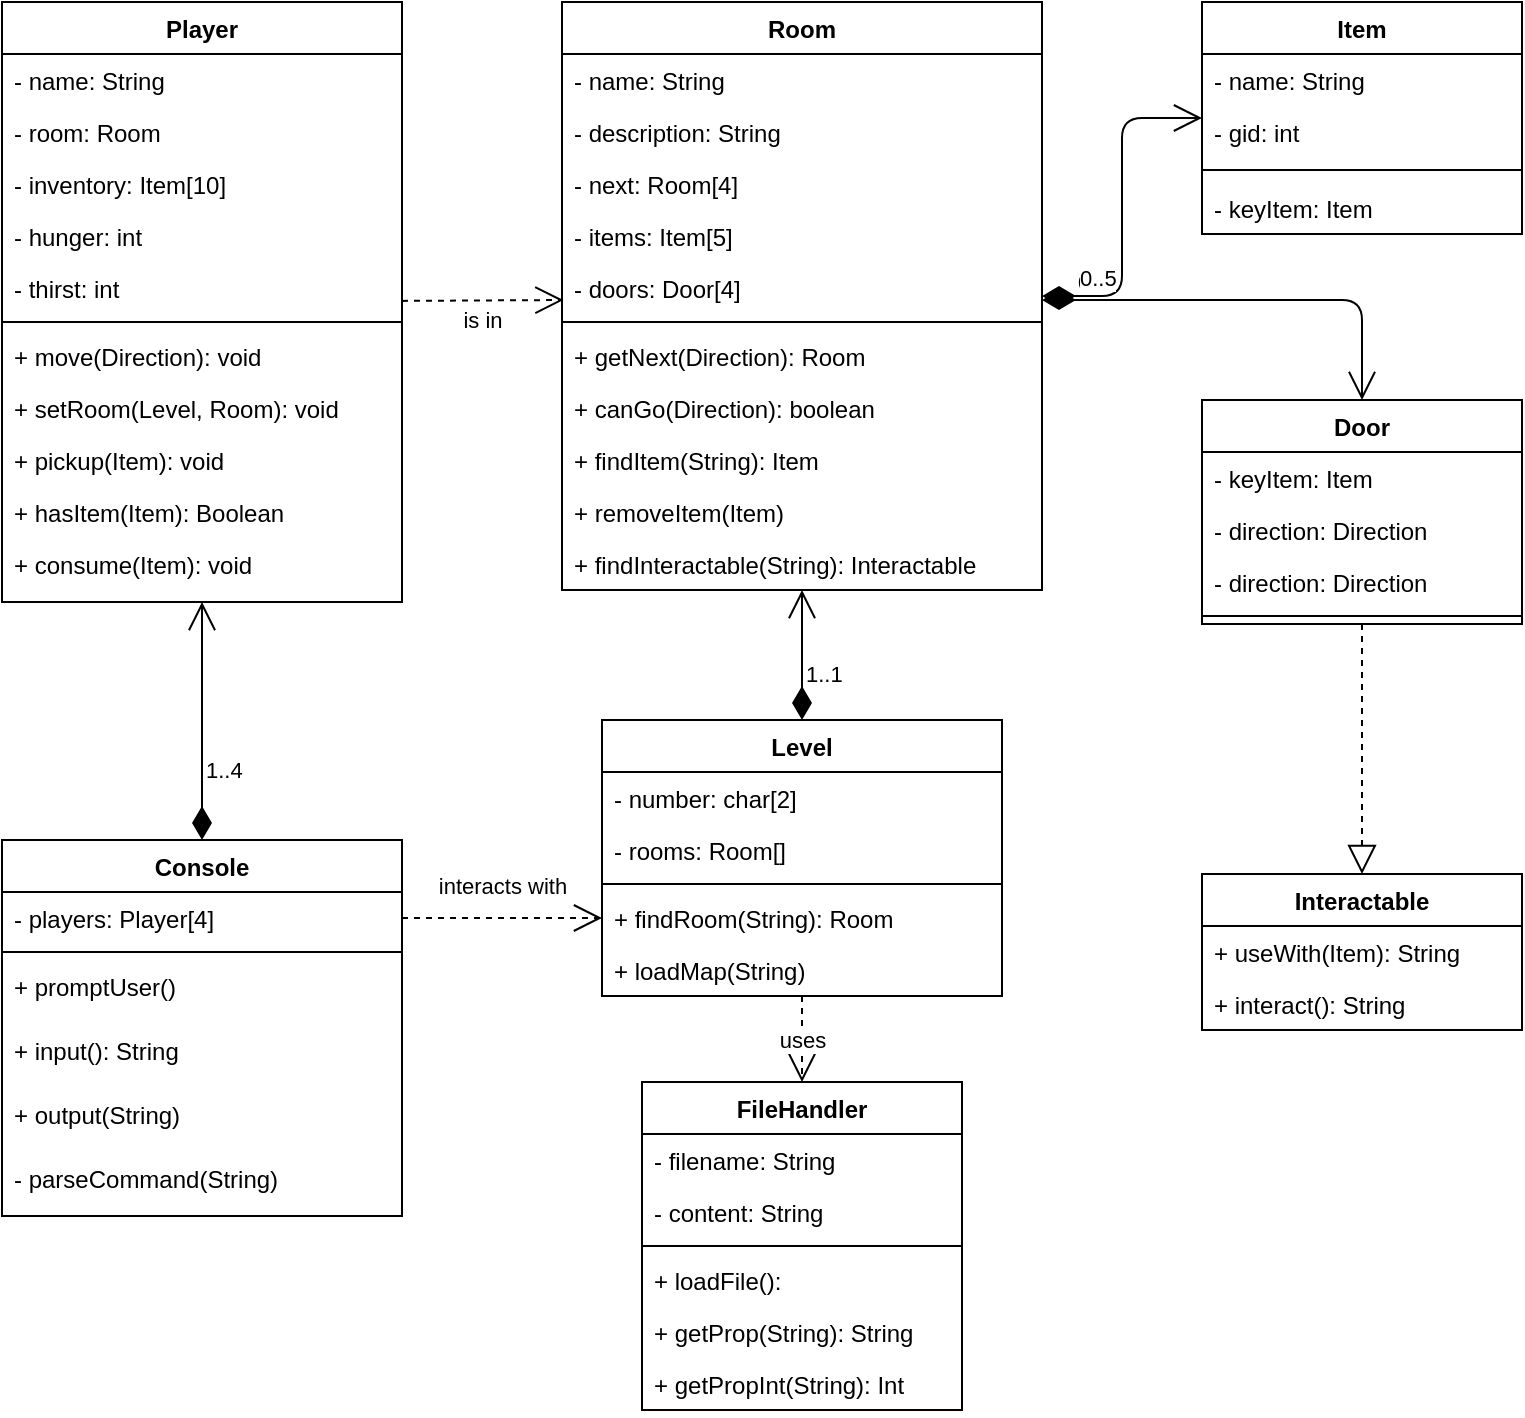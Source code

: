 <mxfile version="12.1.0" type="device" pages="1"><diagram id="YAaurR7xKHOdOapdpePC" name="Page-1"><mxGraphModel dx="2048" dy="1168" grid="1" gridSize="10" guides="1" tooltips="1" connect="1" arrows="1" fold="1" page="1" pageScale="1" pageWidth="850" pageHeight="1100" math="0" shadow="0"><root><mxCell id="0"/><mxCell id="1" parent="0"/><mxCell id="AmmfUw_IbPhRECIVkyWW-1" value="Player" style="swimlane;fontStyle=1;align=center;verticalAlign=top;childLayout=stackLayout;horizontal=1;startSize=26;horizontalStack=0;resizeParent=1;resizeParentMax=0;resizeLast=0;collapsible=1;marginBottom=0;" parent="1" vertex="1"><mxGeometry x="40" y="41" width="200" height="300" as="geometry"/></mxCell><mxCell id="AmmfUw_IbPhRECIVkyWW-2" value="- name: String" style="text;strokeColor=none;fillColor=none;align=left;verticalAlign=top;spacingLeft=4;spacingRight=4;overflow=hidden;rotatable=0;points=[[0,0.5],[1,0.5]];portConstraint=eastwest;" parent="AmmfUw_IbPhRECIVkyWW-1" vertex="1"><mxGeometry y="26" width="200" height="26" as="geometry"/></mxCell><mxCell id="AmmfUw_IbPhRECIVkyWW-5" value="- room: Room" style="text;strokeColor=none;fillColor=none;align=left;verticalAlign=top;spacingLeft=4;spacingRight=4;overflow=hidden;rotatable=0;points=[[0,0.5],[1,0.5]];portConstraint=eastwest;" parent="AmmfUw_IbPhRECIVkyWW-1" vertex="1"><mxGeometry y="52" width="200" height="26" as="geometry"/></mxCell><mxCell id="AmmfUw_IbPhRECIVkyWW-6" value="- inventory: Item[10]" style="text;strokeColor=none;fillColor=none;align=left;verticalAlign=top;spacingLeft=4;spacingRight=4;overflow=hidden;rotatable=0;points=[[0,0.5],[1,0.5]];portConstraint=eastwest;" parent="AmmfUw_IbPhRECIVkyWW-1" vertex="1"><mxGeometry y="78" width="200" height="26" as="geometry"/></mxCell><mxCell id="AmmfUw_IbPhRECIVkyWW-7" value="- hunger: int" style="text;strokeColor=none;fillColor=none;align=left;verticalAlign=top;spacingLeft=4;spacingRight=4;overflow=hidden;rotatable=0;points=[[0,0.5],[1,0.5]];portConstraint=eastwest;" parent="AmmfUw_IbPhRECIVkyWW-1" vertex="1"><mxGeometry y="104" width="200" height="26" as="geometry"/></mxCell><mxCell id="AmmfUw_IbPhRECIVkyWW-8" value="- thirst: int" style="text;strokeColor=none;fillColor=none;align=left;verticalAlign=top;spacingLeft=4;spacingRight=4;overflow=hidden;rotatable=0;points=[[0,0.5],[1,0.5]];portConstraint=eastwest;" parent="AmmfUw_IbPhRECIVkyWW-1" vertex="1"><mxGeometry y="130" width="200" height="26" as="geometry"/></mxCell><mxCell id="AmmfUw_IbPhRECIVkyWW-3" value="" style="line;strokeWidth=1;fillColor=none;align=left;verticalAlign=middle;spacingTop=-1;spacingLeft=3;spacingRight=3;rotatable=0;labelPosition=right;points=[];portConstraint=eastwest;" parent="AmmfUw_IbPhRECIVkyWW-1" vertex="1"><mxGeometry y="156" width="200" height="8" as="geometry"/></mxCell><mxCell id="AmmfUw_IbPhRECIVkyWW-4" value="+ move(Direction): void" style="text;strokeColor=none;fillColor=none;align=left;verticalAlign=top;spacingLeft=4;spacingRight=4;overflow=hidden;rotatable=0;points=[[0,0.5],[1,0.5]];portConstraint=eastwest;" parent="AmmfUw_IbPhRECIVkyWW-1" vertex="1"><mxGeometry y="164" width="200" height="26" as="geometry"/></mxCell><mxCell id="AmmfUw_IbPhRECIVkyWW-29" value="+ setRoom(Level, Room): void" style="text;strokeColor=none;fillColor=none;align=left;verticalAlign=top;spacingLeft=4;spacingRight=4;overflow=hidden;rotatable=0;points=[[0,0.5],[1,0.5]];portConstraint=eastwest;" parent="AmmfUw_IbPhRECIVkyWW-1" vertex="1"><mxGeometry y="190" width="200" height="26" as="geometry"/></mxCell><mxCell id="AmmfUw_IbPhRECIVkyWW-11" value="+ pickup(Item): void" style="text;strokeColor=none;fillColor=none;align=left;verticalAlign=top;spacingLeft=4;spacingRight=4;overflow=hidden;rotatable=0;points=[[0,0.5],[1,0.5]];portConstraint=eastwest;" parent="AmmfUw_IbPhRECIVkyWW-1" vertex="1"><mxGeometry y="216" width="200" height="26" as="geometry"/></mxCell><mxCell id="AmmfUw_IbPhRECIVkyWW-12" value="+ hasItem(Item): Boolean" style="text;strokeColor=none;fillColor=none;align=left;verticalAlign=top;spacingLeft=4;spacingRight=4;overflow=hidden;rotatable=0;points=[[0,0.5],[1,0.5]];portConstraint=eastwest;" parent="AmmfUw_IbPhRECIVkyWW-1" vertex="1"><mxGeometry y="242" width="200" height="26" as="geometry"/></mxCell><mxCell id="AmmfUw_IbPhRECIVkyWW-13" value="+ consume(Item): void" style="text;strokeColor=none;fillColor=none;align=left;verticalAlign=top;spacingLeft=4;spacingRight=4;overflow=hidden;rotatable=0;points=[[0,0.5],[1,0.5]];portConstraint=eastwest;" parent="AmmfUw_IbPhRECIVkyWW-1" vertex="1"><mxGeometry y="268" width="200" height="32" as="geometry"/></mxCell><mxCell id="AmmfUw_IbPhRECIVkyWW-14" value="Room" style="swimlane;fontStyle=1;align=center;verticalAlign=top;childLayout=stackLayout;horizontal=1;startSize=26;horizontalStack=0;resizeParent=1;resizeParentMax=0;resizeLast=0;collapsible=1;marginBottom=0;" parent="1" vertex="1"><mxGeometry x="320" y="41" width="240" height="294" as="geometry"/></mxCell><mxCell id="AmmfUw_IbPhRECIVkyWW-15" value="- name: String" style="text;strokeColor=none;fillColor=none;align=left;verticalAlign=top;spacingLeft=4;spacingRight=4;overflow=hidden;rotatable=0;points=[[0,0.5],[1,0.5]];portConstraint=eastwest;" parent="AmmfUw_IbPhRECIVkyWW-14" vertex="1"><mxGeometry y="26" width="240" height="26" as="geometry"/></mxCell><mxCell id="AmmfUw_IbPhRECIVkyWW-18" value="- description: String" style="text;strokeColor=none;fillColor=none;align=left;verticalAlign=top;spacingLeft=4;spacingRight=4;overflow=hidden;rotatable=0;points=[[0,0.5],[1,0.5]];portConstraint=eastwest;" parent="AmmfUw_IbPhRECIVkyWW-14" vertex="1"><mxGeometry y="52" width="240" height="26" as="geometry"/></mxCell><mxCell id="AmmfUw_IbPhRECIVkyWW-19" value="- next: Room[4]" style="text;strokeColor=none;fillColor=none;align=left;verticalAlign=top;spacingLeft=4;spacingRight=4;overflow=hidden;rotatable=0;points=[[0,0.5],[1,0.5]];portConstraint=eastwest;" parent="AmmfUw_IbPhRECIVkyWW-14" vertex="1"><mxGeometry y="78" width="240" height="26" as="geometry"/></mxCell><mxCell id="AmmfUw_IbPhRECIVkyWW-32" value="- items: Item[5]" style="text;strokeColor=none;fillColor=none;align=left;verticalAlign=top;spacingLeft=4;spacingRight=4;overflow=hidden;rotatable=0;points=[[0,0.5],[1,0.5]];portConstraint=eastwest;" parent="AmmfUw_IbPhRECIVkyWW-14" vertex="1"><mxGeometry y="104" width="240" height="26" as="geometry"/></mxCell><mxCell id="AmmfUw_IbPhRECIVkyWW-52" value="- doors: Door[4]" style="text;strokeColor=none;fillColor=none;align=left;verticalAlign=top;spacingLeft=4;spacingRight=4;overflow=hidden;rotatable=0;points=[[0,0.5],[1,0.5]];portConstraint=eastwest;" parent="AmmfUw_IbPhRECIVkyWW-14" vertex="1"><mxGeometry y="130" width="240" height="26" as="geometry"/></mxCell><mxCell id="AmmfUw_IbPhRECIVkyWW-16" value="" style="line;strokeWidth=1;fillColor=none;align=left;verticalAlign=middle;spacingTop=-1;spacingLeft=3;spacingRight=3;rotatable=0;labelPosition=right;points=[];portConstraint=eastwest;" parent="AmmfUw_IbPhRECIVkyWW-14" vertex="1"><mxGeometry y="156" width="240" height="8" as="geometry"/></mxCell><mxCell id="AmmfUw_IbPhRECIVkyWW-17" value="+ getNext(Direction): Room" style="text;strokeColor=none;fillColor=none;align=left;verticalAlign=top;spacingLeft=4;spacingRight=4;overflow=hidden;rotatable=0;points=[[0,0.5],[1,0.5]];portConstraint=eastwest;" parent="AmmfUw_IbPhRECIVkyWW-14" vertex="1"><mxGeometry y="164" width="240" height="26" as="geometry"/></mxCell><mxCell id="AmmfUw_IbPhRECIVkyWW-56" value="+ canGo(Direction): boolean" style="text;strokeColor=none;fillColor=none;align=left;verticalAlign=top;spacingLeft=4;spacingRight=4;overflow=hidden;rotatable=0;points=[[0,0.5],[1,0.5]];portConstraint=eastwest;" parent="AmmfUw_IbPhRECIVkyWW-14" vertex="1"><mxGeometry y="190" width="240" height="26" as="geometry"/></mxCell><mxCell id="AmmfUw_IbPhRECIVkyWW-33" value="+ findItem(String): Item" style="text;strokeColor=none;fillColor=none;align=left;verticalAlign=top;spacingLeft=4;spacingRight=4;overflow=hidden;rotatable=0;points=[[0,0.5],[1,0.5]];portConstraint=eastwest;" parent="AmmfUw_IbPhRECIVkyWW-14" vertex="1"><mxGeometry y="216" width="240" height="26" as="geometry"/></mxCell><mxCell id="O9DtPP64qg4r-PhLzrBx-2" value="+ removeItem(Item)" style="text;strokeColor=none;fillColor=none;align=left;verticalAlign=top;spacingLeft=4;spacingRight=4;overflow=hidden;rotatable=0;points=[[0,0.5],[1,0.5]];portConstraint=eastwest;" vertex="1" parent="AmmfUw_IbPhRECIVkyWW-14"><mxGeometry y="242" width="240" height="26" as="geometry"/></mxCell><mxCell id="O9DtPP64qg4r-PhLzrBx-3" value="+ findInteractable(String): Interactable" style="text;strokeColor=none;fillColor=none;align=left;verticalAlign=top;spacingLeft=4;spacingRight=4;overflow=hidden;rotatable=0;points=[[0,0.5],[1,0.5]];portConstraint=eastwest;" vertex="1" parent="AmmfUw_IbPhRECIVkyWW-14"><mxGeometry y="268" width="240" height="26" as="geometry"/></mxCell><mxCell id="AmmfUw_IbPhRECIVkyWW-25" value="Item" style="swimlane;fontStyle=1;align=center;verticalAlign=top;childLayout=stackLayout;horizontal=1;startSize=26;horizontalStack=0;resizeParent=1;resizeParentMax=0;resizeLast=0;collapsible=1;marginBottom=0;" parent="1" vertex="1"><mxGeometry x="640" y="41" width="160" height="116" as="geometry"/></mxCell><mxCell id="AmmfUw_IbPhRECIVkyWW-26" value="- name: String" style="text;strokeColor=none;fillColor=none;align=left;verticalAlign=top;spacingLeft=4;spacingRight=4;overflow=hidden;rotatable=0;points=[[0,0.5],[1,0.5]];portConstraint=eastwest;" parent="AmmfUw_IbPhRECIVkyWW-25" vertex="1"><mxGeometry y="26" width="160" height="26" as="geometry"/></mxCell><mxCell id="AmmfUw_IbPhRECIVkyWW-34" value="- gid: int" style="text;strokeColor=none;fillColor=none;align=left;verticalAlign=top;spacingLeft=4;spacingRight=4;overflow=hidden;rotatable=0;points=[[0,0.5],[1,0.5]];portConstraint=eastwest;" parent="AmmfUw_IbPhRECIVkyWW-25" vertex="1"><mxGeometry y="52" width="160" height="26" as="geometry"/></mxCell><mxCell id="AmmfUw_IbPhRECIVkyWW-27" value="" style="line;strokeWidth=1;fillColor=none;align=left;verticalAlign=middle;spacingTop=-1;spacingLeft=3;spacingRight=3;rotatable=0;labelPosition=right;points=[];portConstraint=eastwest;" parent="AmmfUw_IbPhRECIVkyWW-25" vertex="1"><mxGeometry y="78" width="160" height="12" as="geometry"/></mxCell><mxCell id="mF2hvzU9NAvndG2vi0qa-1" value="- keyItem: Item" style="text;strokeColor=none;fillColor=none;align=left;verticalAlign=top;spacingLeft=4;spacingRight=4;overflow=hidden;rotatable=0;points=[[0,0.5],[1,0.5]];portConstraint=eastwest;" parent="AmmfUw_IbPhRECIVkyWW-25" vertex="1"><mxGeometry y="90" width="160" height="26" as="geometry"/></mxCell><mxCell id="AmmfUw_IbPhRECIVkyWW-35" value="Door" style="swimlane;fontStyle=1;align=center;verticalAlign=top;childLayout=stackLayout;horizontal=1;startSize=26;horizontalStack=0;resizeParent=1;resizeParentMax=0;resizeLast=0;collapsible=1;marginBottom=0;" parent="1" vertex="1"><mxGeometry x="640" y="240" width="160" height="112" as="geometry"/></mxCell><mxCell id="AmmfUw_IbPhRECIVkyWW-36" value="- keyItem: Item" style="text;strokeColor=none;fillColor=none;align=left;verticalAlign=top;spacingLeft=4;spacingRight=4;overflow=hidden;rotatable=0;points=[[0,0.5],[1,0.5]];portConstraint=eastwest;" parent="AmmfUw_IbPhRECIVkyWW-35" vertex="1"><mxGeometry y="26" width="160" height="26" as="geometry"/></mxCell><mxCell id="AmmfUw_IbPhRECIVkyWW-50" value="- direction: Direction" style="text;strokeColor=none;fillColor=none;align=left;verticalAlign=top;spacingLeft=4;spacingRight=4;overflow=hidden;rotatable=0;points=[[0,0.5],[1,0.5]];portConstraint=eastwest;" parent="AmmfUw_IbPhRECIVkyWW-35" vertex="1"><mxGeometry y="52" width="160" height="26" as="geometry"/></mxCell><mxCell id="AmmfUw_IbPhRECIVkyWW-51" value="- direction: Direction" style="text;strokeColor=none;fillColor=none;align=left;verticalAlign=top;spacingLeft=4;spacingRight=4;overflow=hidden;rotatable=0;points=[[0,0.5],[1,0.5]];portConstraint=eastwest;" parent="AmmfUw_IbPhRECIVkyWW-35" vertex="1"><mxGeometry y="78" width="160" height="26" as="geometry"/></mxCell><mxCell id="AmmfUw_IbPhRECIVkyWW-37" value="" style="line;strokeWidth=1;fillColor=none;align=left;verticalAlign=middle;spacingTop=-1;spacingLeft=3;spacingRight=3;rotatable=0;labelPosition=right;points=[];portConstraint=eastwest;" parent="AmmfUw_IbPhRECIVkyWW-35" vertex="1"><mxGeometry y="104" width="160" height="8" as="geometry"/></mxCell><mxCell id="AmmfUw_IbPhRECIVkyWW-39" value="Interactable" style="swimlane;fontStyle=1;childLayout=stackLayout;horizontal=1;startSize=26;fillColor=none;horizontalStack=0;resizeParent=1;resizeParentMax=0;resizeLast=0;collapsible=1;marginBottom=0;" parent="1" vertex="1"><mxGeometry x="640" y="477" width="160" height="78" as="geometry"/></mxCell><mxCell id="AmmfUw_IbPhRECIVkyWW-41" value="+ useWith(Item): String" style="text;strokeColor=none;fillColor=none;align=left;verticalAlign=top;spacingLeft=4;spacingRight=4;overflow=hidden;rotatable=0;points=[[0,0.5],[1,0.5]];portConstraint=eastwest;" parent="AmmfUw_IbPhRECIVkyWW-39" vertex="1"><mxGeometry y="26" width="160" height="26" as="geometry"/></mxCell><mxCell id="AmmfUw_IbPhRECIVkyWW-42" value="+ interact(): String" style="text;strokeColor=none;fillColor=none;align=left;verticalAlign=top;spacingLeft=4;spacingRight=4;overflow=hidden;rotatable=0;points=[[0,0.5],[1,0.5]];portConstraint=eastwest;" parent="AmmfUw_IbPhRECIVkyWW-39" vertex="1"><mxGeometry y="52" width="160" height="26" as="geometry"/></mxCell><mxCell id="q5WU-cebznkv5lJQIrtP-3" value="" style="endArrow=block;dashed=1;endFill=0;endSize=12;html=1;" parent="1" source="AmmfUw_IbPhRECIVkyWW-35" target="AmmfUw_IbPhRECIVkyWW-39" edge="1"><mxGeometry width="160" relative="1" as="geometry"><mxPoint x="40" y="580" as="sourcePoint"/><mxPoint x="200" y="580" as="targetPoint"/></mxGeometry></mxCell><mxCell id="q5WU-cebznkv5lJQIrtP-5" value="1..1" style="endArrow=open;html=1;endSize=12;startArrow=diamondThin;startSize=14;startFill=1;edgeStyle=orthogonalEdgeStyle;align=left;verticalAlign=bottom;" parent="1" source="AmmfUw_IbPhRECIVkyWW-21" target="AmmfUw_IbPhRECIVkyWW-14" edge="1"><mxGeometry x="-0.567" relative="1" as="geometry"><mxPoint x="40" y="580" as="sourcePoint"/><mxPoint x="200" y="580" as="targetPoint"/><mxPoint as="offset"/></mxGeometry></mxCell><mxCell id="q5WU-cebznkv5lJQIrtP-7" value="0..4" style="endArrow=open;html=1;endSize=12;startArrow=diamondThin;startSize=14;startFill=1;edgeStyle=orthogonalEdgeStyle;align=left;verticalAlign=bottom;exitX=1;exitY=0.731;exitDx=0;exitDy=0;exitPerimeter=0;" parent="1" source="AmmfUw_IbPhRECIVkyWW-52" target="AmmfUw_IbPhRECIVkyWW-35" edge="1"><mxGeometry x="-0.841" relative="1" as="geometry"><mxPoint x="330" y="580" as="sourcePoint"/><mxPoint x="490" y="580" as="targetPoint"/><mxPoint as="offset"/></mxGeometry></mxCell><mxCell id="q5WU-cebznkv5lJQIrtP-9" value="0..5" style="endArrow=open;html=1;endSize=12;startArrow=diamondThin;startSize=14;startFill=1;edgeStyle=orthogonalEdgeStyle;align=left;verticalAlign=bottom;" parent="1" source="AmmfUw_IbPhRECIVkyWW-14" target="AmmfUw_IbPhRECIVkyWW-25" edge="1"><mxGeometry x="-0.798" relative="1" as="geometry"><mxPoint x="240" y="580" as="sourcePoint"/><mxPoint x="490" y="320" as="targetPoint"/><mxPoint as="offset"/></mxGeometry></mxCell><mxCell id="q5WU-cebznkv5lJQIrtP-10" value="is in" style="endArrow=open;endSize=12;dashed=1;html=1;entryX=0.003;entryY=0.731;entryDx=0;entryDy=0;entryPerimeter=0;" parent="1" source="AmmfUw_IbPhRECIVkyWW-1" target="AmmfUw_IbPhRECIVkyWW-52" edge="1"><mxGeometry x="-0.005" y="-10" width="160" relative="1" as="geometry"><mxPoint x="40" y="580" as="sourcePoint"/><mxPoint x="200" y="580" as="targetPoint"/><mxPoint as="offset"/></mxGeometry></mxCell><mxCell id="q5WU-cebznkv5lJQIrtP-11" value="Console" style="swimlane;fontStyle=1;align=center;verticalAlign=top;childLayout=stackLayout;horizontal=1;startSize=26;horizontalStack=0;resizeParent=1;resizeParentMax=0;resizeLast=0;collapsible=1;marginBottom=0;" parent="1" vertex="1"><mxGeometry x="40" y="460" width="200" height="188" as="geometry"/></mxCell><mxCell id="q5WU-cebznkv5lJQIrtP-16" value="- players: Player[4]" style="text;strokeColor=none;fillColor=none;align=left;verticalAlign=top;spacingLeft=4;spacingRight=4;overflow=hidden;rotatable=0;points=[[0,0.5],[1,0.5]];portConstraint=eastwest;" parent="q5WU-cebznkv5lJQIrtP-11" vertex="1"><mxGeometry y="26" width="200" height="26" as="geometry"/></mxCell><mxCell id="q5WU-cebznkv5lJQIrtP-17" value="" style="line;strokeWidth=1;fillColor=none;align=left;verticalAlign=middle;spacingTop=-1;spacingLeft=3;spacingRight=3;rotatable=0;labelPosition=right;points=[];portConstraint=eastwest;" parent="q5WU-cebznkv5lJQIrtP-11" vertex="1"><mxGeometry y="52" width="200" height="8" as="geometry"/></mxCell><mxCell id="q5WU-cebznkv5lJQIrtP-22" value="+ promptUser()" style="text;strokeColor=none;fillColor=none;align=left;verticalAlign=top;spacingLeft=4;spacingRight=4;overflow=hidden;rotatable=0;points=[[0,0.5],[1,0.5]];portConstraint=eastwest;" parent="q5WU-cebznkv5lJQIrtP-11" vertex="1"><mxGeometry y="60" width="200" height="32" as="geometry"/></mxCell><mxCell id="O9DtPP64qg4r-PhLzrBx-1" value="+ input(): String" style="text;strokeColor=none;fillColor=none;align=left;verticalAlign=top;spacingLeft=4;spacingRight=4;overflow=hidden;rotatable=0;points=[[0,0.5],[1,0.5]];portConstraint=eastwest;" vertex="1" parent="q5WU-cebznkv5lJQIrtP-11"><mxGeometry y="92" width="200" height="32" as="geometry"/></mxCell><mxCell id="q5WU-cebznkv5lJQIrtP-42" value="+ output(String)" style="text;strokeColor=none;fillColor=none;align=left;verticalAlign=top;spacingLeft=4;spacingRight=4;overflow=hidden;rotatable=0;points=[[0,0.5],[1,0.5]];portConstraint=eastwest;" parent="q5WU-cebznkv5lJQIrtP-11" vertex="1"><mxGeometry y="124" width="200" height="32" as="geometry"/></mxCell><mxCell id="q5WU-cebznkv5lJQIrtP-41" value="- parseCommand(String)" style="text;strokeColor=none;fillColor=none;align=left;verticalAlign=top;spacingLeft=4;spacingRight=4;overflow=hidden;rotatable=0;points=[[0,0.5],[1,0.5]];portConstraint=eastwest;" parent="q5WU-cebznkv5lJQIrtP-11" vertex="1"><mxGeometry y="156" width="200" height="32" as="geometry"/></mxCell><mxCell id="q5WU-cebznkv5lJQIrtP-29" value="FileHandler" style="swimlane;fontStyle=1;align=center;verticalAlign=top;childLayout=stackLayout;horizontal=1;startSize=26;horizontalStack=0;resizeParent=1;resizeParentMax=0;resizeLast=0;collapsible=1;marginBottom=0;" parent="1" vertex="1"><mxGeometry x="360" y="581" width="160" height="164" as="geometry"/></mxCell><mxCell id="q5WU-cebznkv5lJQIrtP-30" value="- filename: String" style="text;strokeColor=none;fillColor=none;align=left;verticalAlign=top;spacingLeft=4;spacingRight=4;overflow=hidden;rotatable=0;points=[[0,0.5],[1,0.5]];portConstraint=eastwest;" parent="q5WU-cebznkv5lJQIrtP-29" vertex="1"><mxGeometry y="26" width="160" height="26" as="geometry"/></mxCell><mxCell id="q5WU-cebznkv5lJQIrtP-31" value="- content: String" style="text;strokeColor=none;fillColor=none;align=left;verticalAlign=top;spacingLeft=4;spacingRight=4;overflow=hidden;rotatable=0;points=[[0,0.5],[1,0.5]];portConstraint=eastwest;" parent="q5WU-cebznkv5lJQIrtP-29" vertex="1"><mxGeometry y="52" width="160" height="26" as="geometry"/></mxCell><mxCell id="q5WU-cebznkv5lJQIrtP-32" value="" style="line;strokeWidth=1;fillColor=none;align=left;verticalAlign=middle;spacingTop=-1;spacingLeft=3;spacingRight=3;rotatable=0;labelPosition=right;points=[];portConstraint=eastwest;" parent="q5WU-cebznkv5lJQIrtP-29" vertex="1"><mxGeometry y="78" width="160" height="8" as="geometry"/></mxCell><mxCell id="q5WU-cebznkv5lJQIrtP-33" value="+ loadFile():" style="text;strokeColor=none;fillColor=none;align=left;verticalAlign=top;spacingLeft=4;spacingRight=4;overflow=hidden;rotatable=0;points=[[0,0.5],[1,0.5]];portConstraint=eastwest;" parent="q5WU-cebznkv5lJQIrtP-29" vertex="1"><mxGeometry y="86" width="160" height="26" as="geometry"/></mxCell><mxCell id="q5WU-cebznkv5lJQIrtP-34" value="+ getProp(String): String" style="text;strokeColor=none;fillColor=none;align=left;verticalAlign=top;spacingLeft=4;spacingRight=4;overflow=hidden;rotatable=0;points=[[0,0.5],[1,0.5]];portConstraint=eastwest;" parent="q5WU-cebznkv5lJQIrtP-29" vertex="1"><mxGeometry y="112" width="160" height="26" as="geometry"/></mxCell><mxCell id="q5WU-cebznkv5lJQIrtP-35" value="+ getPropInt(String): Int" style="text;strokeColor=none;fillColor=none;align=left;verticalAlign=top;spacingLeft=4;spacingRight=4;overflow=hidden;rotatable=0;points=[[0,0.5],[1,0.5]];portConstraint=eastwest;" parent="q5WU-cebznkv5lJQIrtP-29" vertex="1"><mxGeometry y="138" width="160" height="26" as="geometry"/></mxCell><mxCell id="AmmfUw_IbPhRECIVkyWW-21" value="Level" style="swimlane;fontStyle=1;align=center;verticalAlign=top;childLayout=stackLayout;horizontal=1;startSize=26;horizontalStack=0;resizeParent=1;resizeParentMax=0;resizeLast=0;collapsible=1;marginBottom=0;" parent="1" vertex="1"><mxGeometry x="340" y="400" width="200" height="138" as="geometry"/></mxCell><mxCell id="AmmfUw_IbPhRECIVkyWW-22" value="- number: char[2]" style="text;strokeColor=none;fillColor=none;align=left;verticalAlign=top;spacingLeft=4;spacingRight=4;overflow=hidden;rotatable=0;points=[[0,0.5],[1,0.5]];portConstraint=eastwest;" parent="AmmfUw_IbPhRECIVkyWW-21" vertex="1"><mxGeometry y="26" width="200" height="26" as="geometry"/></mxCell><mxCell id="AmmfUw_IbPhRECIVkyWW-30" value="- rooms: Room[]" style="text;strokeColor=none;fillColor=none;align=left;verticalAlign=top;spacingLeft=4;spacingRight=4;overflow=hidden;rotatable=0;points=[[0,0.5],[1,0.5]];portConstraint=eastwest;" parent="AmmfUw_IbPhRECIVkyWW-21" vertex="1"><mxGeometry y="52" width="200" height="26" as="geometry"/></mxCell><mxCell id="AmmfUw_IbPhRECIVkyWW-23" value="" style="line;strokeWidth=1;fillColor=none;align=left;verticalAlign=middle;spacingTop=-1;spacingLeft=3;spacingRight=3;rotatable=0;labelPosition=right;points=[];portConstraint=eastwest;" parent="AmmfUw_IbPhRECIVkyWW-21" vertex="1"><mxGeometry y="78" width="200" height="8" as="geometry"/></mxCell><mxCell id="AmmfUw_IbPhRECIVkyWW-24" value="+ findRoom(String): Room" style="text;strokeColor=none;fillColor=none;align=left;verticalAlign=top;spacingLeft=4;spacingRight=4;overflow=hidden;rotatable=0;points=[[0,0.5],[1,0.5]];portConstraint=eastwest;" parent="AmmfUw_IbPhRECIVkyWW-21" vertex="1"><mxGeometry y="86" width="200" height="26" as="geometry"/></mxCell><mxCell id="q5WU-cebznkv5lJQIrtP-36" value="+ loadMap(String)" style="text;strokeColor=none;fillColor=none;align=left;verticalAlign=top;spacingLeft=4;spacingRight=4;overflow=hidden;rotatable=0;points=[[0,0.5],[1,0.5]];portConstraint=eastwest;" parent="AmmfUw_IbPhRECIVkyWW-21" vertex="1"><mxGeometry y="112" width="200" height="26" as="geometry"/></mxCell><mxCell id="q5WU-cebznkv5lJQIrtP-37" value="interacts with" style="endArrow=open;endSize=12;dashed=1;html=1;entryX=0;entryY=0.5;entryDx=0;entryDy=0;exitX=1;exitY=0.5;exitDx=0;exitDy=0;" parent="1" target="AmmfUw_IbPhRECIVkyWW-24" edge="1"><mxGeometry x="0.003" y="15" width="160" relative="1" as="geometry"><mxPoint x="240" y="499" as="sourcePoint"/><mxPoint x="200" y="740" as="targetPoint"/><mxPoint y="-1" as="offset"/></mxGeometry></mxCell><mxCell id="q5WU-cebznkv5lJQIrtP-39" value="uses" style="endArrow=open;endSize=12;dashed=1;html=1;" parent="1" source="AmmfUw_IbPhRECIVkyWW-21" target="q5WU-cebznkv5lJQIrtP-29" edge="1"><mxGeometry width="160" relative="1" as="geometry"><mxPoint x="150" y="830" as="sourcePoint"/><mxPoint x="480" y="580" as="targetPoint"/></mxGeometry></mxCell><mxCell id="q5WU-cebznkv5lJQIrtP-40" value="1..4" style="endArrow=open;html=1;endSize=12;startArrow=diamondThin;startSize=14;startFill=1;edgeStyle=orthogonalEdgeStyle;align=left;verticalAlign=bottom;" parent="1" source="q5WU-cebznkv5lJQIrtP-11" target="AmmfUw_IbPhRECIVkyWW-1" edge="1"><mxGeometry x="-0.567" relative="1" as="geometry"><mxPoint x="260" y="407" as="sourcePoint"/><mxPoint x="260" y="330" as="targetPoint"/><mxPoint as="offset"/><Array as="points"/></mxGeometry></mxCell></root></mxGraphModel></diagram></mxfile>